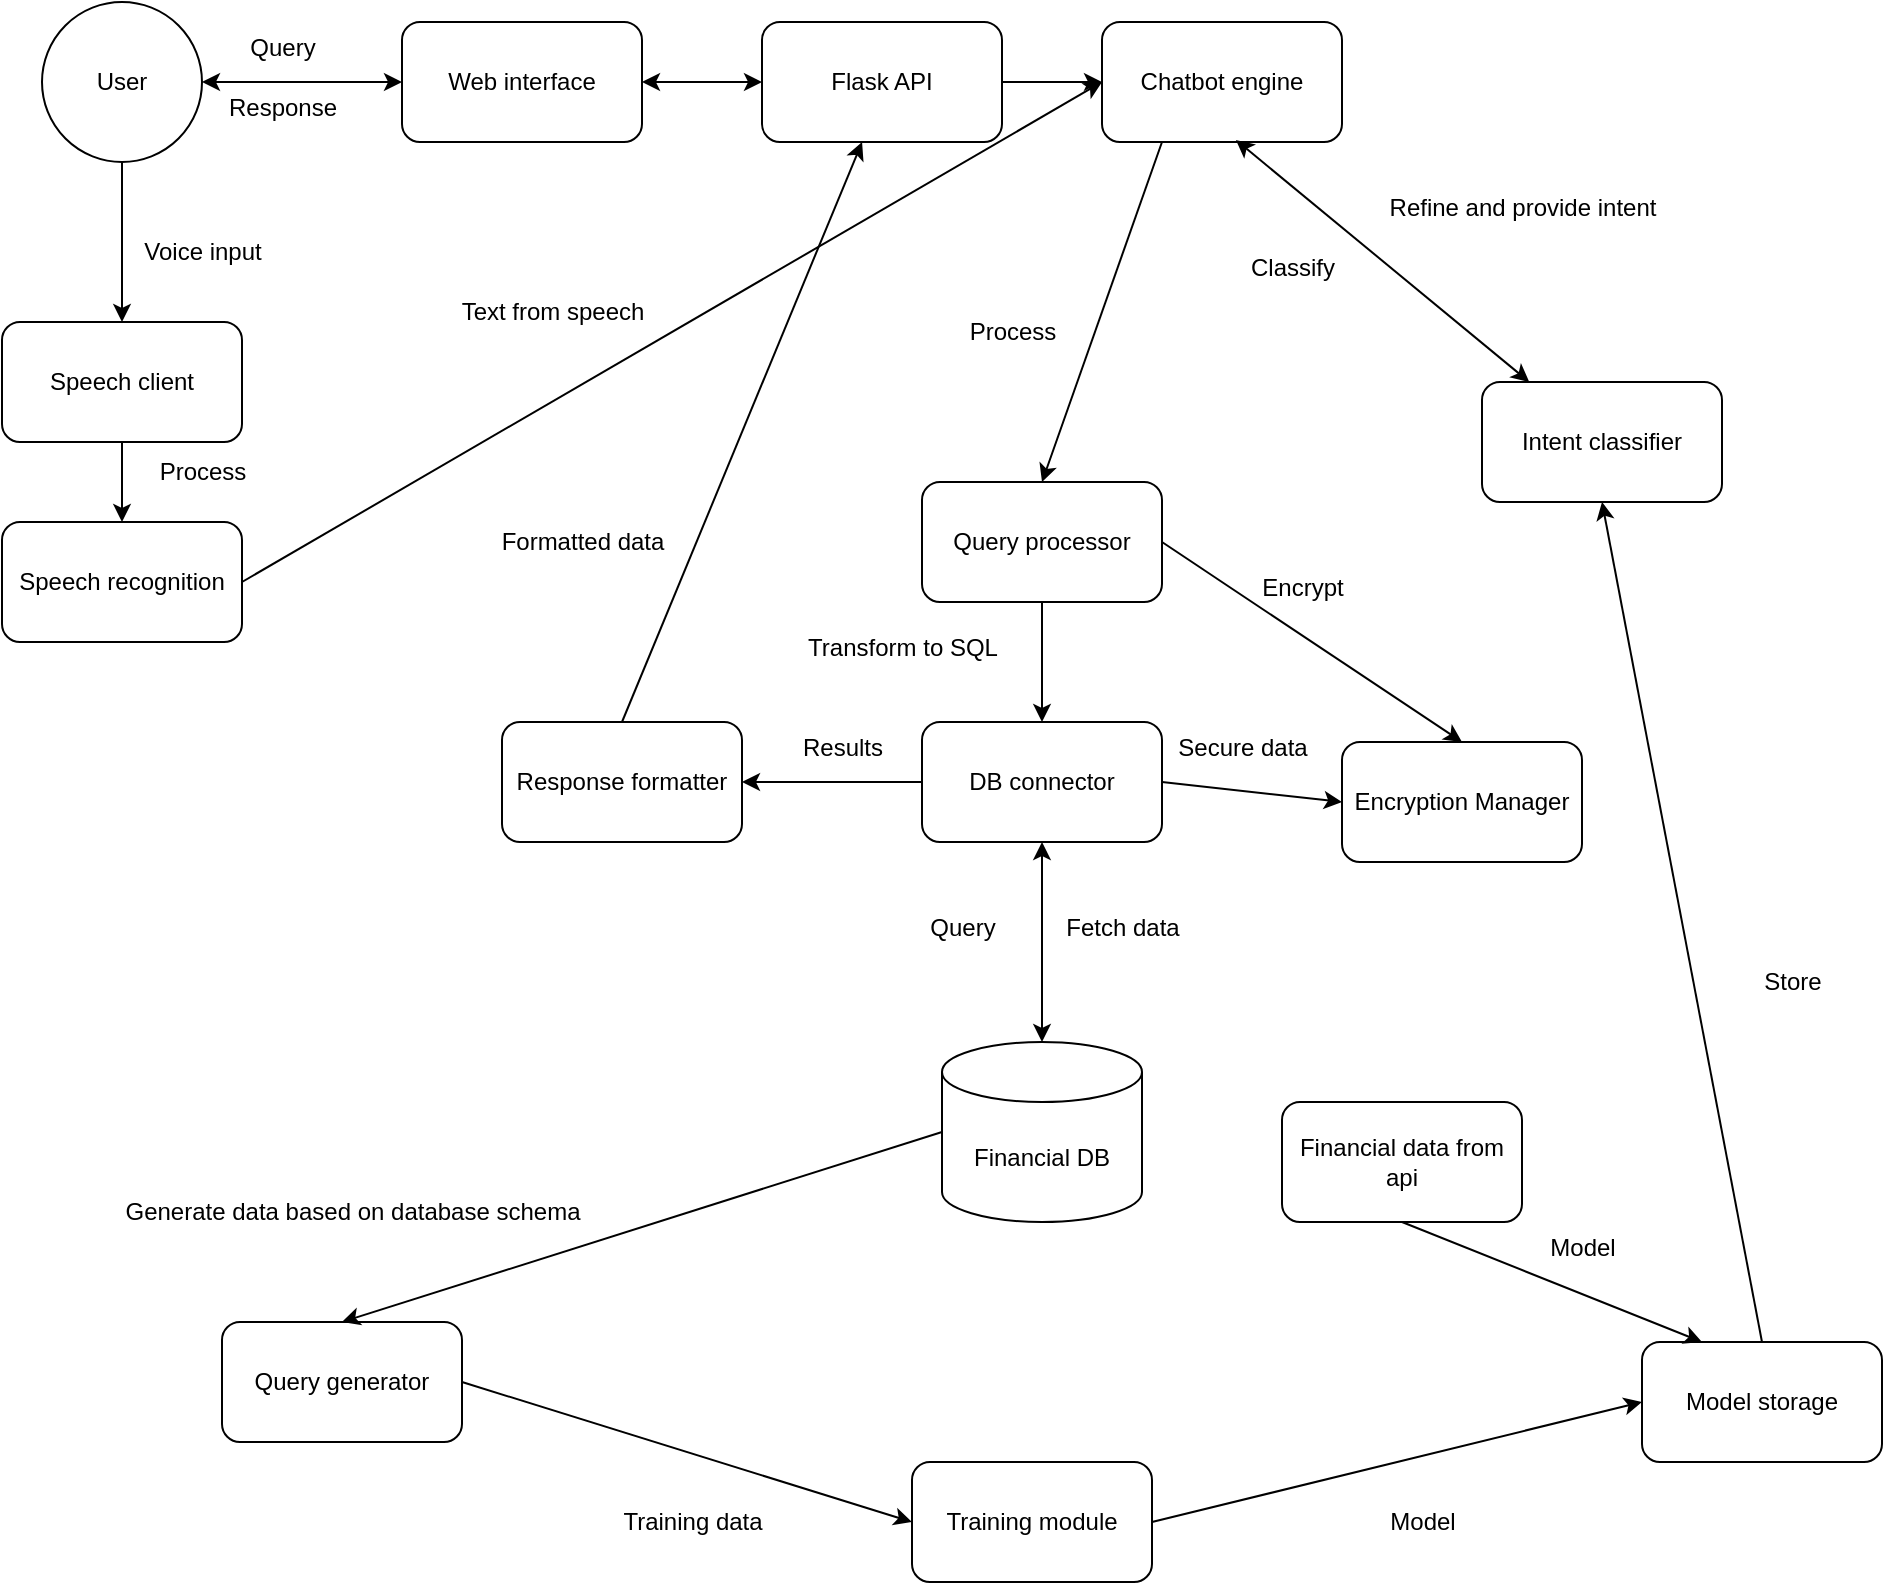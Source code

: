 <mxfile version="26.2.8">
  <diagram id="C5RBs43oDa-KdzZeNtuy" name="Page-1">
    <mxGraphModel dx="1736" dy="1043" grid="1" gridSize="10" guides="1" tooltips="1" connect="1" arrows="1" fold="1" page="1" pageScale="1" pageWidth="827" pageHeight="1169" math="0" shadow="0">
      <root>
        <mxCell id="WIyWlLk6GJQsqaUBKTNV-0" />
        <mxCell id="WIyWlLk6GJQsqaUBKTNV-1" parent="WIyWlLk6GJQsqaUBKTNV-0" />
        <mxCell id="NXBp4iRCy4iQqrAf7jyp-0" value="User" style="ellipse;whiteSpace=wrap;html=1;aspect=fixed;" parent="WIyWlLk6GJQsqaUBKTNV-1" vertex="1">
          <mxGeometry x="80" y="80" width="80" height="80" as="geometry" />
        </mxCell>
        <mxCell id="NXBp4iRCy4iQqrAf7jyp-3" value="Web interface" style="rounded=1;whiteSpace=wrap;html=1;" parent="WIyWlLk6GJQsqaUBKTNV-1" vertex="1">
          <mxGeometry x="260" y="90" width="120" height="60" as="geometry" />
        </mxCell>
        <mxCell id="NXBp4iRCy4iQqrAf7jyp-4" value="" style="endArrow=classic;startArrow=classic;html=1;rounded=0;entryX=0;entryY=0.5;entryDx=0;entryDy=0;exitX=1;exitY=0.5;exitDx=0;exitDy=0;" parent="WIyWlLk6GJQsqaUBKTNV-1" source="NXBp4iRCy4iQqrAf7jyp-0" target="NXBp4iRCy4iQqrAf7jyp-3" edge="1">
          <mxGeometry width="50" height="50" relative="1" as="geometry">
            <mxPoint x="390" y="400" as="sourcePoint" />
            <mxPoint x="440" y="350" as="targetPoint" />
          </mxGeometry>
        </mxCell>
        <mxCell id="NXBp4iRCy4iQqrAf7jyp-5" value="Query" style="text;html=1;align=center;verticalAlign=middle;resizable=0;points=[];autosize=1;strokeColor=none;fillColor=none;" parent="WIyWlLk6GJQsqaUBKTNV-1" vertex="1">
          <mxGeometry x="170" y="88" width="60" height="30" as="geometry" />
        </mxCell>
        <mxCell id="NXBp4iRCy4iQqrAf7jyp-6" value="Response" style="text;html=1;align=center;verticalAlign=middle;resizable=0;points=[];autosize=1;strokeColor=none;fillColor=none;" parent="WIyWlLk6GJQsqaUBKTNV-1" vertex="1">
          <mxGeometry x="160" y="118" width="80" height="30" as="geometry" />
        </mxCell>
        <mxCell id="NXBp4iRCy4iQqrAf7jyp-7" value="Speech client" style="rounded=1;whiteSpace=wrap;html=1;" parent="WIyWlLk6GJQsqaUBKTNV-1" vertex="1">
          <mxGeometry x="60" y="240" width="120" height="60" as="geometry" />
        </mxCell>
        <mxCell id="NXBp4iRCy4iQqrAf7jyp-8" value="" style="endArrow=classic;html=1;rounded=0;entryX=0.5;entryY=0;entryDx=0;entryDy=0;exitX=0.5;exitY=1;exitDx=0;exitDy=0;" parent="WIyWlLk6GJQsqaUBKTNV-1" source="NXBp4iRCy4iQqrAf7jyp-0" target="NXBp4iRCy4iQqrAf7jyp-7" edge="1">
          <mxGeometry width="50" height="50" relative="1" as="geometry">
            <mxPoint x="390" y="400" as="sourcePoint" />
            <mxPoint x="440" y="350" as="targetPoint" />
          </mxGeometry>
        </mxCell>
        <mxCell id="NXBp4iRCy4iQqrAf7jyp-9" value="Voice input" style="text;html=1;align=center;verticalAlign=middle;resizable=0;points=[];autosize=1;strokeColor=none;fillColor=none;" parent="WIyWlLk6GJQsqaUBKTNV-1" vertex="1">
          <mxGeometry x="120" y="190" width="80" height="30" as="geometry" />
        </mxCell>
        <mxCell id="NXBp4iRCy4iQqrAf7jyp-10" value="Speech recognition" style="rounded=1;whiteSpace=wrap;html=1;" parent="WIyWlLk6GJQsqaUBKTNV-1" vertex="1">
          <mxGeometry x="60" y="340" width="120" height="60" as="geometry" />
        </mxCell>
        <mxCell id="NXBp4iRCy4iQqrAf7jyp-11" value="" style="endArrow=classic;html=1;rounded=0;exitX=0.5;exitY=1;exitDx=0;exitDy=0;entryX=0.5;entryY=0;entryDx=0;entryDy=0;" parent="WIyWlLk6GJQsqaUBKTNV-1" source="NXBp4iRCy4iQqrAf7jyp-7" target="NXBp4iRCy4iQqrAf7jyp-10" edge="1">
          <mxGeometry width="50" height="50" relative="1" as="geometry">
            <mxPoint x="390" y="400" as="sourcePoint" />
            <mxPoint x="440" y="350" as="targetPoint" />
          </mxGeometry>
        </mxCell>
        <mxCell id="NXBp4iRCy4iQqrAf7jyp-13" value="Process" style="text;html=1;align=center;verticalAlign=middle;resizable=0;points=[];autosize=1;strokeColor=none;fillColor=none;" parent="WIyWlLk6GJQsqaUBKTNV-1" vertex="1">
          <mxGeometry x="125" y="300" width="70" height="30" as="geometry" />
        </mxCell>
        <mxCell id="NXBp4iRCy4iQqrAf7jyp-14" value="Flask API" style="rounded=1;whiteSpace=wrap;html=1;" parent="WIyWlLk6GJQsqaUBKTNV-1" vertex="1">
          <mxGeometry x="440" y="90" width="120" height="60" as="geometry" />
        </mxCell>
        <mxCell id="NXBp4iRCy4iQqrAf7jyp-15" value="" style="endArrow=classic;startArrow=classic;html=1;rounded=0;entryX=0;entryY=0.5;entryDx=0;entryDy=0;exitX=1;exitY=0.5;exitDx=0;exitDy=0;" parent="WIyWlLk6GJQsqaUBKTNV-1" source="NXBp4iRCy4iQqrAf7jyp-3" target="NXBp4iRCy4iQqrAf7jyp-14" edge="1">
          <mxGeometry width="50" height="50" relative="1" as="geometry">
            <mxPoint x="390" y="400" as="sourcePoint" />
            <mxPoint x="440" y="350" as="targetPoint" />
          </mxGeometry>
        </mxCell>
        <mxCell id="NXBp4iRCy4iQqrAf7jyp-16" value="Chatbot engine" style="rounded=1;whiteSpace=wrap;html=1;" parent="WIyWlLk6GJQsqaUBKTNV-1" vertex="1">
          <mxGeometry x="610" y="90" width="120" height="60" as="geometry" />
        </mxCell>
        <mxCell id="NXBp4iRCy4iQqrAf7jyp-17" value="" style="endArrow=classic;html=1;rounded=0;entryX=0;entryY=0.5;entryDx=0;entryDy=0;exitX=1;exitY=0.5;exitDx=0;exitDy=0;" parent="WIyWlLk6GJQsqaUBKTNV-1" source="NXBp4iRCy4iQqrAf7jyp-14" target="NXBp4iRCy4iQqrAf7jyp-16" edge="1">
          <mxGeometry width="50" height="50" relative="1" as="geometry">
            <mxPoint x="390" y="400" as="sourcePoint" />
            <mxPoint x="440" y="350" as="targetPoint" />
          </mxGeometry>
        </mxCell>
        <mxCell id="NXBp4iRCy4iQqrAf7jyp-18" value="" style="endArrow=classic;html=1;rounded=0;entryX=0;entryY=0.5;entryDx=0;entryDy=0;exitX=1;exitY=0.5;exitDx=0;exitDy=0;" parent="WIyWlLk6GJQsqaUBKTNV-1" source="NXBp4iRCy4iQqrAf7jyp-10" target="NXBp4iRCy4iQqrAf7jyp-16" edge="1">
          <mxGeometry width="50" height="50" relative="1" as="geometry">
            <mxPoint x="390" y="400" as="sourcePoint" />
            <mxPoint x="440" y="350" as="targetPoint" />
          </mxGeometry>
        </mxCell>
        <mxCell id="NXBp4iRCy4iQqrAf7jyp-19" value="Intent classifier" style="rounded=1;whiteSpace=wrap;html=1;" parent="WIyWlLk6GJQsqaUBKTNV-1" vertex="1">
          <mxGeometry x="800" y="270" width="120" height="60" as="geometry" />
        </mxCell>
        <mxCell id="NXBp4iRCy4iQqrAf7jyp-22" value="" style="endArrow=classic;startArrow=classic;html=1;rounded=0;entryX=0.558;entryY=0.983;entryDx=0;entryDy=0;entryPerimeter=0;" parent="WIyWlLk6GJQsqaUBKTNV-1" source="NXBp4iRCy4iQqrAf7jyp-19" target="NXBp4iRCy4iQqrAf7jyp-16" edge="1">
          <mxGeometry width="50" height="50" relative="1" as="geometry">
            <mxPoint x="390" y="400" as="sourcePoint" />
            <mxPoint x="440" y="350" as="targetPoint" />
          </mxGeometry>
        </mxCell>
        <mxCell id="NXBp4iRCy4iQqrAf7jyp-23" value="Classify" style="text;html=1;align=center;verticalAlign=middle;resizable=0;points=[];autosize=1;strokeColor=none;fillColor=none;" parent="WIyWlLk6GJQsqaUBKTNV-1" vertex="1">
          <mxGeometry x="670" y="198" width="70" height="30" as="geometry" />
        </mxCell>
        <mxCell id="NXBp4iRCy4iQqrAf7jyp-25" value="Refine and provide intent" style="text;html=1;align=center;verticalAlign=middle;resizable=0;points=[];autosize=1;strokeColor=none;fillColor=none;" parent="WIyWlLk6GJQsqaUBKTNV-1" vertex="1">
          <mxGeometry x="740" y="168" width="160" height="30" as="geometry" />
        </mxCell>
        <mxCell id="NXBp4iRCy4iQqrAf7jyp-26" value="Query processor" style="rounded=1;whiteSpace=wrap;html=1;" parent="WIyWlLk6GJQsqaUBKTNV-1" vertex="1">
          <mxGeometry x="520" y="320" width="120" height="60" as="geometry" />
        </mxCell>
        <mxCell id="NXBp4iRCy4iQqrAf7jyp-27" value="" style="endArrow=classic;html=1;rounded=0;entryX=0.5;entryY=0;entryDx=0;entryDy=0;exitX=0.25;exitY=1;exitDx=0;exitDy=0;" parent="WIyWlLk6GJQsqaUBKTNV-1" source="NXBp4iRCy4iQqrAf7jyp-16" target="NXBp4iRCy4iQqrAf7jyp-26" edge="1">
          <mxGeometry width="50" height="50" relative="1" as="geometry">
            <mxPoint x="390" y="400" as="sourcePoint" />
            <mxPoint x="440" y="350" as="targetPoint" />
          </mxGeometry>
        </mxCell>
        <mxCell id="NXBp4iRCy4iQqrAf7jyp-28" value="Process" style="text;html=1;align=center;verticalAlign=middle;resizable=0;points=[];autosize=1;strokeColor=none;fillColor=none;" parent="WIyWlLk6GJQsqaUBKTNV-1" vertex="1">
          <mxGeometry x="530" y="230" width="70" height="30" as="geometry" />
        </mxCell>
        <mxCell id="NXBp4iRCy4iQqrAf7jyp-29" value="DB connector" style="rounded=1;whiteSpace=wrap;html=1;" parent="WIyWlLk6GJQsqaUBKTNV-1" vertex="1">
          <mxGeometry x="520" y="440" width="120" height="60" as="geometry" />
        </mxCell>
        <mxCell id="NXBp4iRCy4iQqrAf7jyp-30" value="" style="endArrow=classic;html=1;rounded=0;entryX=0.5;entryY=0;entryDx=0;entryDy=0;exitX=0.5;exitY=1;exitDx=0;exitDy=0;" parent="WIyWlLk6GJQsqaUBKTNV-1" source="NXBp4iRCy4iQqrAf7jyp-26" target="NXBp4iRCy4iQqrAf7jyp-29" edge="1">
          <mxGeometry width="50" height="50" relative="1" as="geometry">
            <mxPoint x="390" y="400" as="sourcePoint" />
            <mxPoint x="440" y="350" as="targetPoint" />
          </mxGeometry>
        </mxCell>
        <mxCell id="NXBp4iRCy4iQqrAf7jyp-31" value="Encryption Manager" style="rounded=1;whiteSpace=wrap;html=1;" parent="WIyWlLk6GJQsqaUBKTNV-1" vertex="1">
          <mxGeometry x="730" y="450" width="120" height="60" as="geometry" />
        </mxCell>
        <mxCell id="NXBp4iRCy4iQqrAf7jyp-32" value="" style="endArrow=classic;html=1;rounded=0;entryX=0.5;entryY=0;entryDx=0;entryDy=0;exitX=1;exitY=0.5;exitDx=0;exitDy=0;" parent="WIyWlLk6GJQsqaUBKTNV-1" source="NXBp4iRCy4iQqrAf7jyp-26" target="NXBp4iRCy4iQqrAf7jyp-31" edge="1">
          <mxGeometry width="50" height="50" relative="1" as="geometry">
            <mxPoint x="390" y="400" as="sourcePoint" />
            <mxPoint x="440" y="350" as="targetPoint" />
          </mxGeometry>
        </mxCell>
        <mxCell id="NXBp4iRCy4iQqrAf7jyp-33" value="Transform to SQL" style="text;html=1;align=center;verticalAlign=middle;resizable=0;points=[];autosize=1;strokeColor=none;fillColor=none;" parent="WIyWlLk6GJQsqaUBKTNV-1" vertex="1">
          <mxGeometry x="450" y="388" width="120" height="30" as="geometry" />
        </mxCell>
        <mxCell id="NXBp4iRCy4iQqrAf7jyp-34" value="Encrypt" style="text;html=1;align=center;verticalAlign=middle;resizable=0;points=[];autosize=1;strokeColor=none;fillColor=none;" parent="WIyWlLk6GJQsqaUBKTNV-1" vertex="1">
          <mxGeometry x="680" y="358" width="60" height="30" as="geometry" />
        </mxCell>
        <mxCell id="NXBp4iRCy4iQqrAf7jyp-35" value="" style="endArrow=classic;html=1;rounded=0;entryX=0;entryY=0.5;entryDx=0;entryDy=0;exitX=1;exitY=0.5;exitDx=0;exitDy=0;" parent="WIyWlLk6GJQsqaUBKTNV-1" source="NXBp4iRCy4iQqrAf7jyp-29" target="NXBp4iRCy4iQqrAf7jyp-31" edge="1">
          <mxGeometry width="50" height="50" relative="1" as="geometry">
            <mxPoint x="390" y="400" as="sourcePoint" />
            <mxPoint x="440" y="350" as="targetPoint" />
          </mxGeometry>
        </mxCell>
        <mxCell id="NXBp4iRCy4iQqrAf7jyp-36" value="Secure data" style="text;html=1;align=center;verticalAlign=middle;resizable=0;points=[];autosize=1;strokeColor=none;fillColor=none;" parent="WIyWlLk6GJQsqaUBKTNV-1" vertex="1">
          <mxGeometry x="635" y="438" width="90" height="30" as="geometry" />
        </mxCell>
        <mxCell id="NXBp4iRCy4iQqrAf7jyp-37" value="Financial DB" style="shape=cylinder3;whiteSpace=wrap;html=1;boundedLbl=1;backgroundOutline=1;size=15;" parent="WIyWlLk6GJQsqaUBKTNV-1" vertex="1">
          <mxGeometry x="530" y="600" width="100" height="90" as="geometry" />
        </mxCell>
        <mxCell id="NXBp4iRCy4iQqrAf7jyp-39" value="Query" style="text;html=1;align=center;verticalAlign=middle;resizable=0;points=[];autosize=1;strokeColor=none;fillColor=none;" parent="WIyWlLk6GJQsqaUBKTNV-1" vertex="1">
          <mxGeometry x="510" y="528" width="60" height="30" as="geometry" />
        </mxCell>
        <mxCell id="NXBp4iRCy4iQqrAf7jyp-40" value="Response formatter" style="rounded=1;whiteSpace=wrap;html=1;" parent="WIyWlLk6GJQsqaUBKTNV-1" vertex="1">
          <mxGeometry x="310" y="440" width="120" height="60" as="geometry" />
        </mxCell>
        <mxCell id="NXBp4iRCy4iQqrAf7jyp-41" value="" style="endArrow=classic;html=1;rounded=0;entryX=1;entryY=0.5;entryDx=0;entryDy=0;exitX=0;exitY=0.5;exitDx=0;exitDy=0;" parent="WIyWlLk6GJQsqaUBKTNV-1" source="NXBp4iRCy4iQqrAf7jyp-29" target="NXBp4iRCy4iQqrAf7jyp-40" edge="1">
          <mxGeometry width="50" height="50" relative="1" as="geometry">
            <mxPoint x="390" y="400" as="sourcePoint" />
            <mxPoint x="440" y="350" as="targetPoint" />
          </mxGeometry>
        </mxCell>
        <mxCell id="NXBp4iRCy4iQqrAf7jyp-42" value="Results" style="text;html=1;align=center;verticalAlign=middle;resizable=0;points=[];autosize=1;strokeColor=none;fillColor=none;" parent="WIyWlLk6GJQsqaUBKTNV-1" vertex="1">
          <mxGeometry x="450" y="438" width="60" height="30" as="geometry" />
        </mxCell>
        <mxCell id="NXBp4iRCy4iQqrAf7jyp-43" value="" style="endArrow=classic;startArrow=classic;html=1;rounded=0;entryX=0.5;entryY=0;entryDx=0;entryDy=0;entryPerimeter=0;exitX=0.5;exitY=1;exitDx=0;exitDy=0;" parent="WIyWlLk6GJQsqaUBKTNV-1" source="NXBp4iRCy4iQqrAf7jyp-29" target="NXBp4iRCy4iQqrAf7jyp-37" edge="1">
          <mxGeometry width="50" height="50" relative="1" as="geometry">
            <mxPoint x="390" y="400" as="sourcePoint" />
            <mxPoint x="440" y="350" as="targetPoint" />
          </mxGeometry>
        </mxCell>
        <mxCell id="NXBp4iRCy4iQqrAf7jyp-44" value="Fetch data" style="text;html=1;align=center;verticalAlign=middle;resizable=0;points=[];autosize=1;strokeColor=none;fillColor=none;" parent="WIyWlLk6GJQsqaUBKTNV-1" vertex="1">
          <mxGeometry x="580" y="528" width="80" height="30" as="geometry" />
        </mxCell>
        <mxCell id="NXBp4iRCy4iQqrAf7jyp-45" value="" style="endArrow=classic;html=1;rounded=0;entryX=0.417;entryY=1;entryDx=0;entryDy=0;entryPerimeter=0;exitX=0.5;exitY=0;exitDx=0;exitDy=0;" parent="WIyWlLk6GJQsqaUBKTNV-1" source="NXBp4iRCy4iQqrAf7jyp-40" target="NXBp4iRCy4iQqrAf7jyp-14" edge="1">
          <mxGeometry width="50" height="50" relative="1" as="geometry">
            <mxPoint x="390" y="400" as="sourcePoint" />
            <mxPoint x="440" y="350" as="targetPoint" />
          </mxGeometry>
        </mxCell>
        <mxCell id="NXBp4iRCy4iQqrAf7jyp-46" value="Formatted data" style="text;html=1;align=center;verticalAlign=middle;resizable=0;points=[];autosize=1;strokeColor=none;fillColor=none;" parent="WIyWlLk6GJQsqaUBKTNV-1" vertex="1">
          <mxGeometry x="300" y="335" width="100" height="30" as="geometry" />
        </mxCell>
        <mxCell id="NXBp4iRCy4iQqrAf7jyp-47" value="Text from speech" style="text;html=1;align=center;verticalAlign=middle;resizable=0;points=[];autosize=1;strokeColor=none;fillColor=none;" parent="WIyWlLk6GJQsqaUBKTNV-1" vertex="1">
          <mxGeometry x="280" y="220" width="110" height="30" as="geometry" />
        </mxCell>
        <mxCell id="NXBp4iRCy4iQqrAf7jyp-48" value="Query generator" style="rounded=1;whiteSpace=wrap;html=1;" parent="WIyWlLk6GJQsqaUBKTNV-1" vertex="1">
          <mxGeometry x="170" y="740" width="120" height="60" as="geometry" />
        </mxCell>
        <mxCell id="NXBp4iRCy4iQqrAf7jyp-49" value="Training module" style="rounded=1;whiteSpace=wrap;html=1;" parent="WIyWlLk6GJQsqaUBKTNV-1" vertex="1">
          <mxGeometry x="515" y="810" width="120" height="60" as="geometry" />
        </mxCell>
        <mxCell id="NXBp4iRCy4iQqrAf7jyp-50" value="Model storage" style="rounded=1;whiteSpace=wrap;html=1;" parent="WIyWlLk6GJQsqaUBKTNV-1" vertex="1">
          <mxGeometry x="880" y="750" width="120" height="60" as="geometry" />
        </mxCell>
        <mxCell id="NXBp4iRCy4iQqrAf7jyp-51" value="" style="endArrow=classic;html=1;rounded=0;entryX=0;entryY=0.5;entryDx=0;entryDy=0;exitX=1;exitY=0.5;exitDx=0;exitDy=0;" parent="WIyWlLk6GJQsqaUBKTNV-1" source="NXBp4iRCy4iQqrAf7jyp-49" target="NXBp4iRCy4iQqrAf7jyp-50" edge="1">
          <mxGeometry width="50" height="50" relative="1" as="geometry">
            <mxPoint x="390" y="700" as="sourcePoint" />
            <mxPoint x="440" y="650" as="targetPoint" />
          </mxGeometry>
        </mxCell>
        <mxCell id="NXBp4iRCy4iQqrAf7jyp-52" value="Model" style="text;html=1;align=center;verticalAlign=middle;resizable=0;points=[];autosize=1;strokeColor=none;fillColor=none;" parent="WIyWlLk6GJQsqaUBKTNV-1" vertex="1">
          <mxGeometry x="740" y="825" width="60" height="30" as="geometry" />
        </mxCell>
        <mxCell id="NXBp4iRCy4iQqrAf7jyp-53" value="" style="endArrow=classic;html=1;rounded=0;entryX=0;entryY=0.5;entryDx=0;entryDy=0;exitX=1;exitY=0.5;exitDx=0;exitDy=0;" parent="WIyWlLk6GJQsqaUBKTNV-1" source="NXBp4iRCy4iQqrAf7jyp-48" target="NXBp4iRCy4iQqrAf7jyp-49" edge="1">
          <mxGeometry width="50" height="50" relative="1" as="geometry">
            <mxPoint x="390" y="700" as="sourcePoint" />
            <mxPoint x="440" y="650" as="targetPoint" />
          </mxGeometry>
        </mxCell>
        <mxCell id="NXBp4iRCy4iQqrAf7jyp-54" value="Training data" style="text;html=1;align=center;verticalAlign=middle;resizable=0;points=[];autosize=1;strokeColor=none;fillColor=none;" parent="WIyWlLk6GJQsqaUBKTNV-1" vertex="1">
          <mxGeometry x="360" y="825" width="90" height="30" as="geometry" />
        </mxCell>
        <mxCell id="NXBp4iRCy4iQqrAf7jyp-55" value="" style="endArrow=classic;html=1;rounded=0;entryX=0.5;entryY=1;entryDx=0;entryDy=0;exitX=0.5;exitY=0;exitDx=0;exitDy=0;" parent="WIyWlLk6GJQsqaUBKTNV-1" source="NXBp4iRCy4iQqrAf7jyp-50" target="NXBp4iRCy4iQqrAf7jyp-19" edge="1">
          <mxGeometry width="50" height="50" relative="1" as="geometry">
            <mxPoint x="390" y="600" as="sourcePoint" />
            <mxPoint x="440" y="550" as="targetPoint" />
          </mxGeometry>
        </mxCell>
        <mxCell id="NXBp4iRCy4iQqrAf7jyp-56" value="" style="endArrow=classic;html=1;rounded=0;exitX=0;exitY=0.5;exitDx=0;exitDy=0;exitPerimeter=0;entryX=0.5;entryY=0;entryDx=0;entryDy=0;" parent="WIyWlLk6GJQsqaUBKTNV-1" source="NXBp4iRCy4iQqrAf7jyp-37" target="NXBp4iRCy4iQqrAf7jyp-48" edge="1">
          <mxGeometry width="50" height="50" relative="1" as="geometry">
            <mxPoint x="490" y="600" as="sourcePoint" />
            <mxPoint x="540" y="550" as="targetPoint" />
          </mxGeometry>
        </mxCell>
        <mxCell id="NXBp4iRCy4iQqrAf7jyp-57" value="Generate data based on database schema" style="text;html=1;align=center;verticalAlign=middle;resizable=0;points=[];autosize=1;strokeColor=none;fillColor=none;" parent="WIyWlLk6GJQsqaUBKTNV-1" vertex="1">
          <mxGeometry x="110" y="670" width="250" height="30" as="geometry" />
        </mxCell>
        <mxCell id="NXBp4iRCy4iQqrAf7jyp-58" value="Store" style="text;html=1;align=center;verticalAlign=middle;resizable=0;points=[];autosize=1;strokeColor=none;fillColor=none;" parent="WIyWlLk6GJQsqaUBKTNV-1" vertex="1">
          <mxGeometry x="930" y="555" width="50" height="30" as="geometry" />
        </mxCell>
        <mxCell id="b39EPsNf61UxOGvkXsQe-0" value="Financial data from api" style="rounded=1;whiteSpace=wrap;html=1;" vertex="1" parent="WIyWlLk6GJQsqaUBKTNV-1">
          <mxGeometry x="700" y="630" width="120" height="60" as="geometry" />
        </mxCell>
        <mxCell id="b39EPsNf61UxOGvkXsQe-4" value="" style="endArrow=classic;html=1;rounded=0;entryX=0.25;entryY=0;entryDx=0;entryDy=0;exitX=0.5;exitY=1;exitDx=0;exitDy=0;" edge="1" parent="WIyWlLk6GJQsqaUBKTNV-1" source="b39EPsNf61UxOGvkXsQe-0" target="NXBp4iRCy4iQqrAf7jyp-50">
          <mxGeometry width="50" height="50" relative="1" as="geometry">
            <mxPoint x="600" y="600" as="sourcePoint" />
            <mxPoint x="650" y="550" as="targetPoint" />
          </mxGeometry>
        </mxCell>
        <mxCell id="b39EPsNf61UxOGvkXsQe-6" value="Model" style="text;html=1;align=center;verticalAlign=middle;resizable=0;points=[];autosize=1;strokeColor=none;fillColor=none;" vertex="1" parent="WIyWlLk6GJQsqaUBKTNV-1">
          <mxGeometry x="820" y="688" width="60" height="30" as="geometry" />
        </mxCell>
      </root>
    </mxGraphModel>
  </diagram>
</mxfile>
